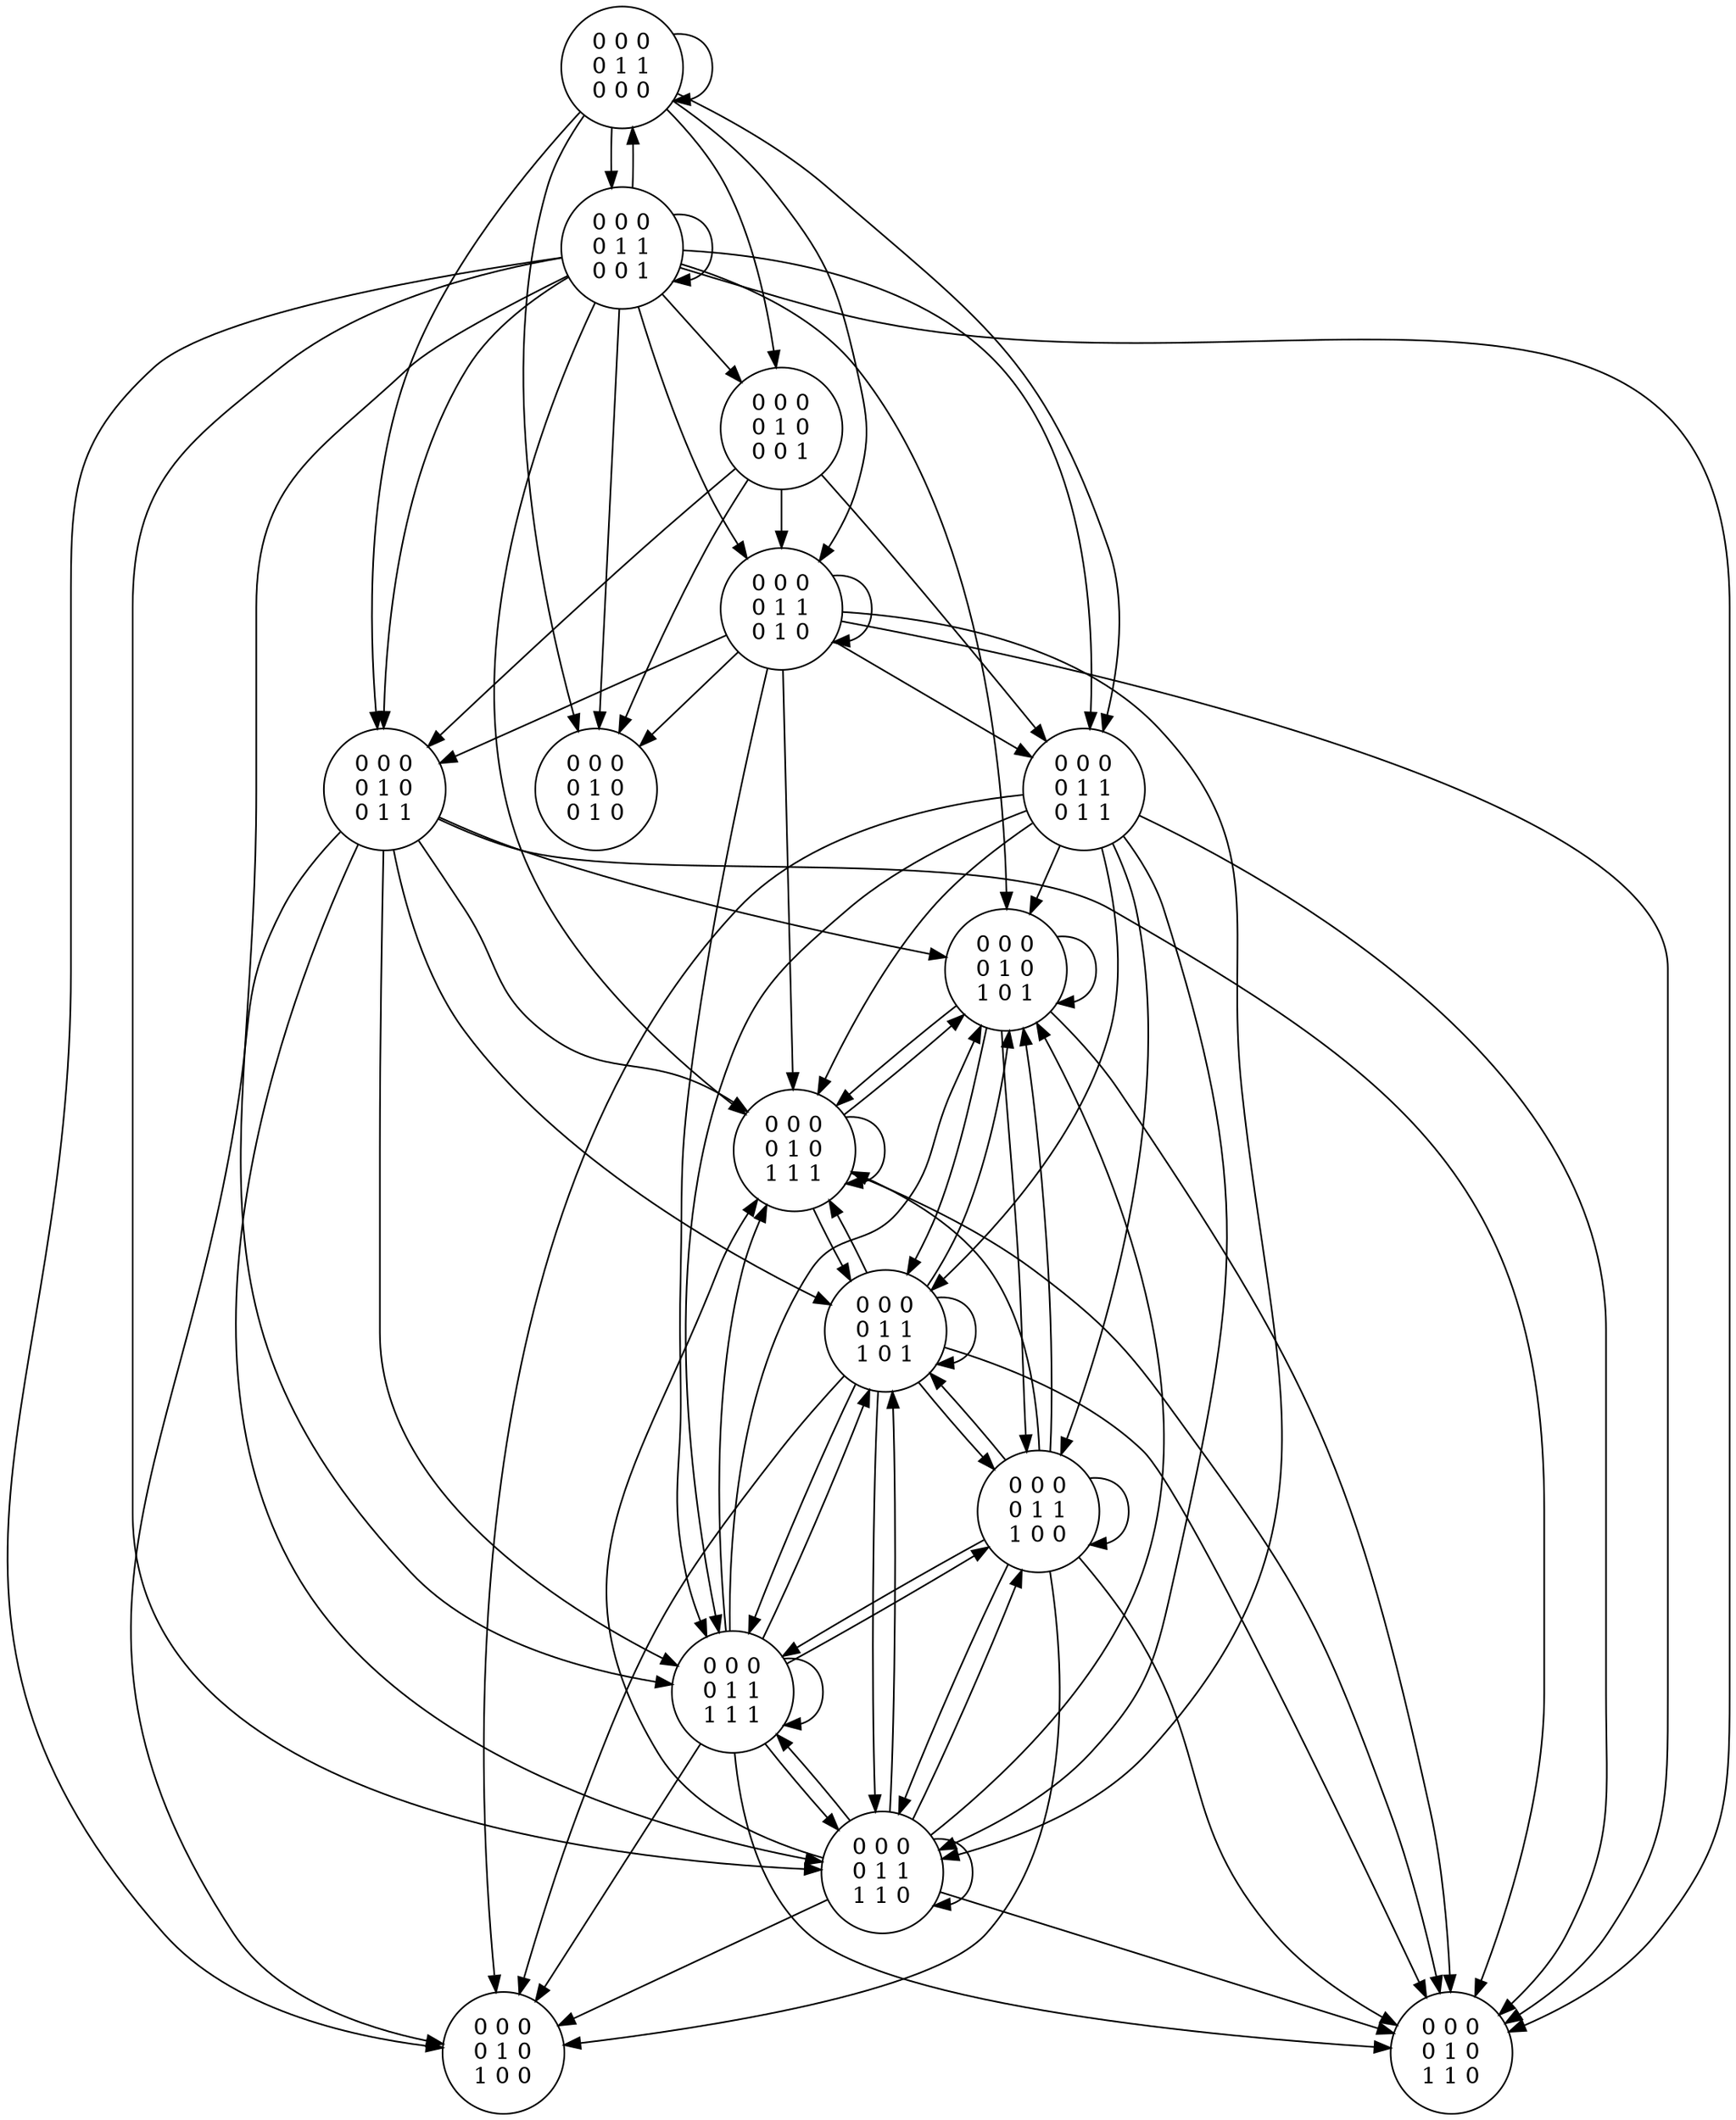digraph g {
17 [label="0 0 0\n0 1 0\n0 0 1"]
27 [label="0 0 0\n0 1 1\n0 1 1"]
17 -> 27;
18 [label="0 0 0\n0 1 0\n0 1 0"]
17 -> 18;
19 [label="0 0 0\n0 1 0\n0 1 1"]
17 -> 19;
26 [label="0 0 0\n0 1 1\n0 1 0"]
17 -> 26;
20 [label="0 0 0\n0 1 0\n1 0 0"]
19 -> 20;
21 [label="0 0 0\n0 1 0\n1 0 1"]
19 -> 21;
22 [label="0 0 0\n0 1 0\n1 1 0"]
19 -> 22;
23 [label="0 0 0\n0 1 0\n1 1 1"]
19 -> 23;
29 [label="0 0 0\n0 1 1\n1 0 1"]
19 -> 29;
30 [label="0 0 0\n0 1 1\n1 1 0"]
19 -> 30;
31 [label="0 0 0\n0 1 1\n1 1 1"]
19 -> 31;
28 [label="0 0 0\n0 1 1\n1 0 0"]
21 -> 28;
21 -> 22;
21 -> 23;
21 -> 29;
21 -> 21;
23 -> 23;
23 -> 29;
23 -> 22;
23 -> 21;
24 [label="0 0 0\n0 1 1\n0 0 0"]
24 -> 17;
24 -> 18;
24 -> 19;
24 -> 24;
25 [label="0 0 0\n0 1 1\n0 0 1"]
24 -> 25;
24 -> 26;
24 -> 27;
25 -> 17;
25 -> 18;
25 -> 19;
25 -> 20;
25 -> 21;
25 -> 22;
25 -> 23;
25 -> 24;
25 -> 25;
25 -> 26;
25 -> 27;
25 -> 30;
25 -> 31;
26 -> 19;
26 -> 27;
26 -> 18;
26 -> 22;
26 -> 23;
26 -> 26;
26 -> 30;
26 -> 31;
27 -> 20;
27 -> 21;
27 -> 22;
27 -> 23;
27 -> 28;
27 -> 29;
27 -> 30;
27 -> 31;
28 -> 20;
28 -> 21;
28 -> 22;
28 -> 23;
28 -> 28;
28 -> 29;
28 -> 30;
28 -> 31;
30 -> 28;
30 -> 29;
30 -> 20;
30 -> 22;
30 -> 23;
30 -> 31;
30 -> 30;
30 -> 21;
31 -> 20;
31 -> 21;
31 -> 22;
31 -> 23;
31 -> 28;
31 -> 29;
31 -> 30;
31 -> 31;
29 -> 28;
29 -> 29;
29 -> 20;
29 -> 30;
29 -> 22;
29 -> 23;
29 -> 31;
29 -> 21;
}

